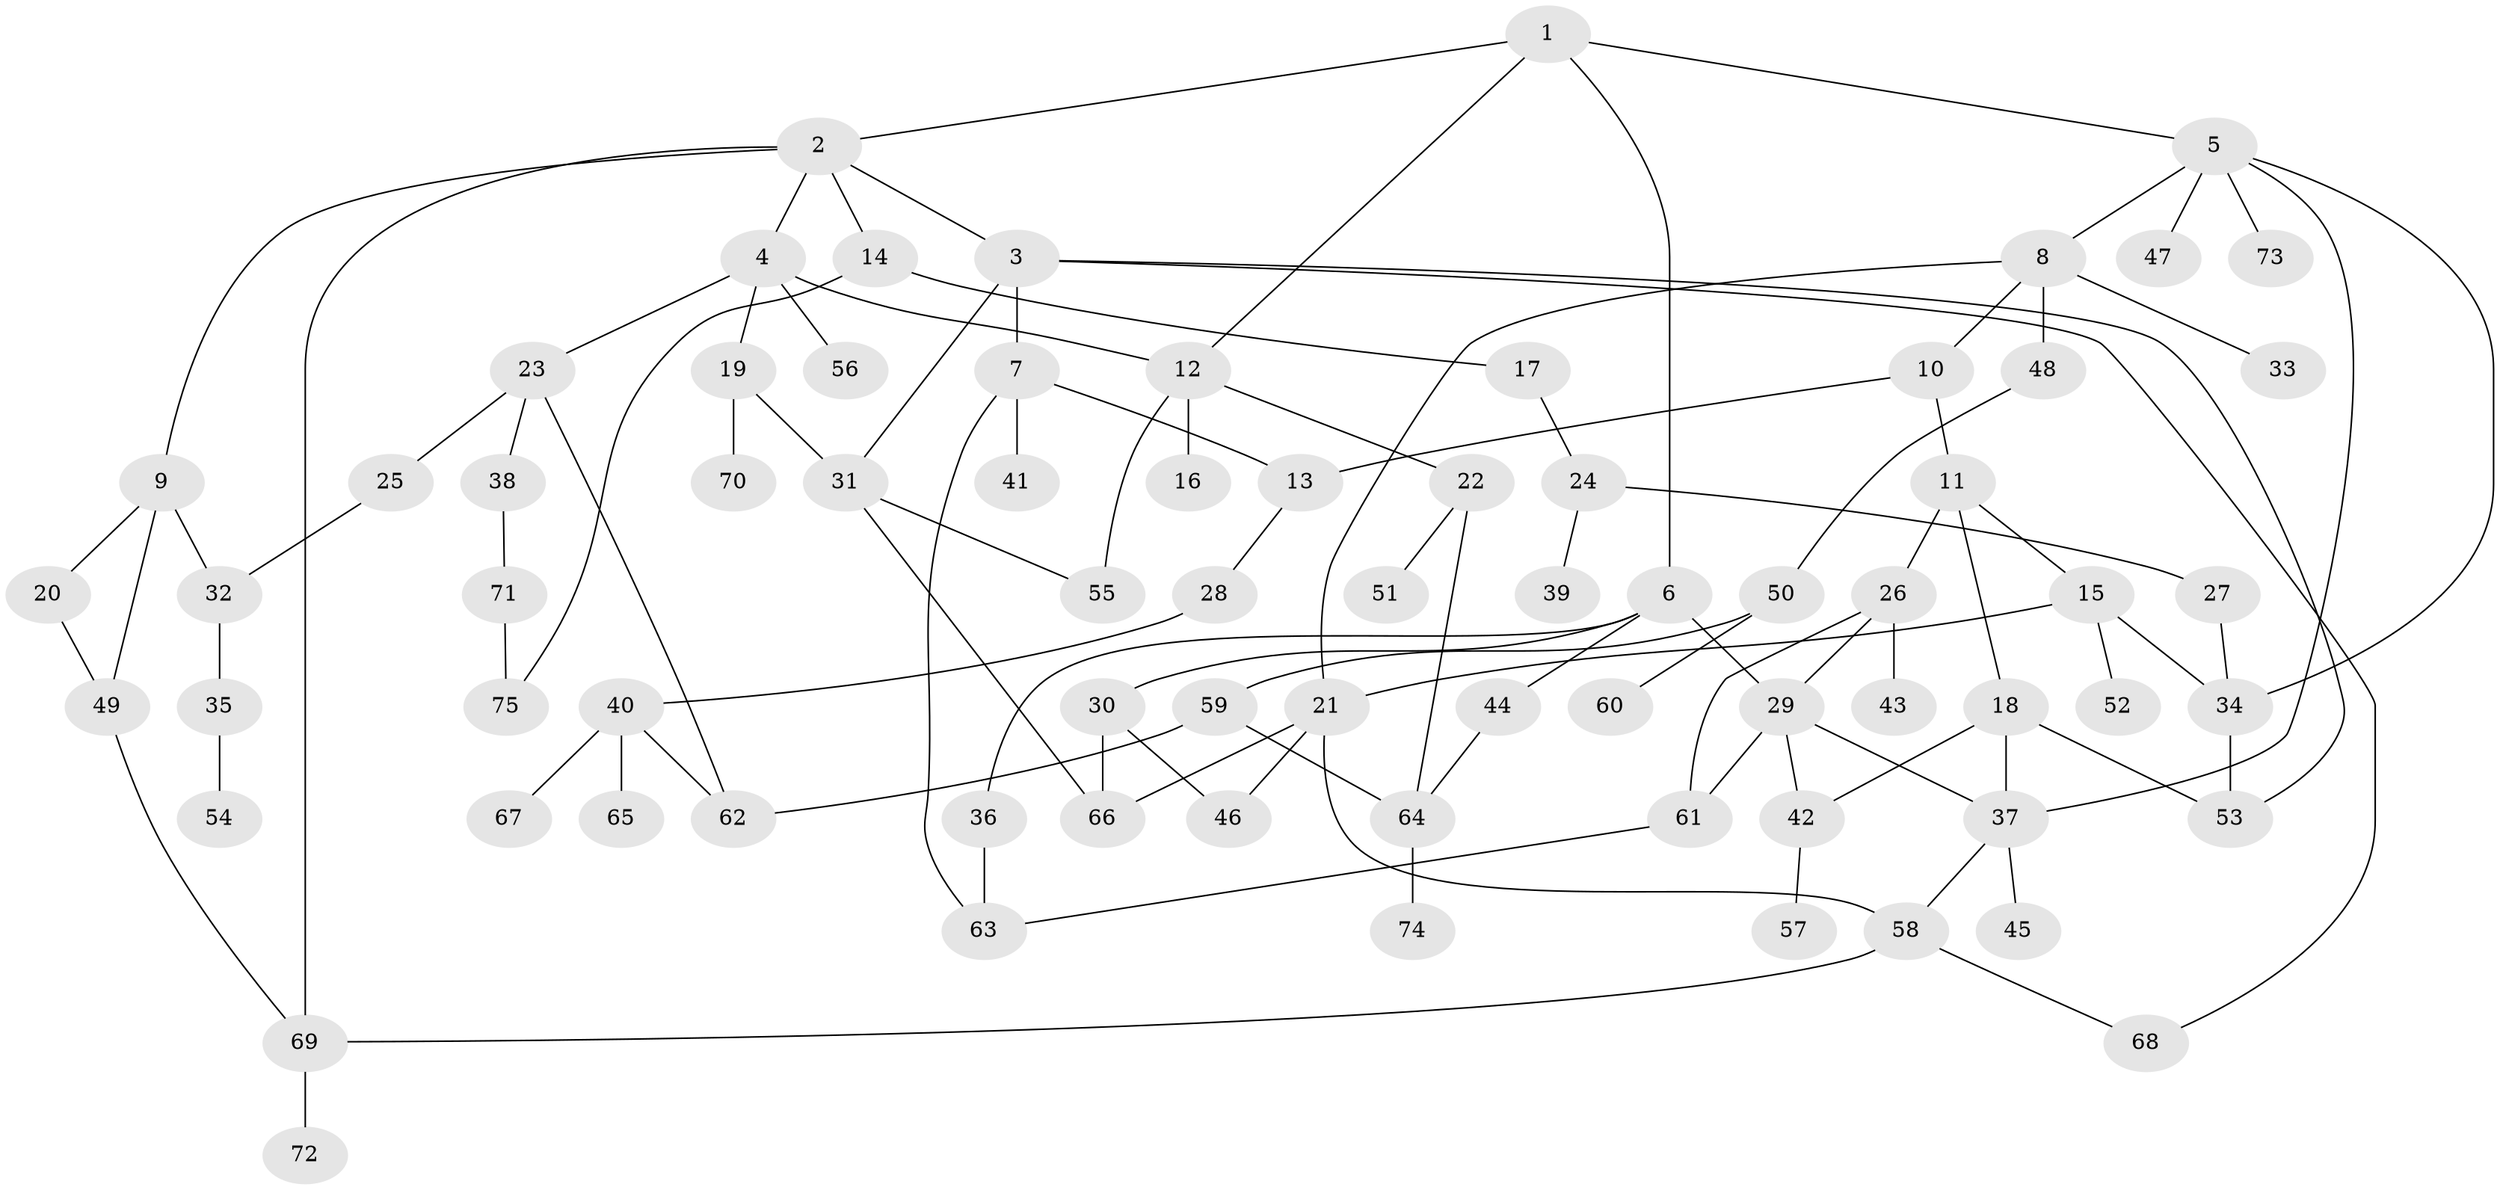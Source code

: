 // Generated by graph-tools (version 1.1) at 2025/42/03/09/25 04:42:56]
// undirected, 75 vertices, 104 edges
graph export_dot {
graph [start="1"]
  node [color=gray90,style=filled];
  1;
  2;
  3;
  4;
  5;
  6;
  7;
  8;
  9;
  10;
  11;
  12;
  13;
  14;
  15;
  16;
  17;
  18;
  19;
  20;
  21;
  22;
  23;
  24;
  25;
  26;
  27;
  28;
  29;
  30;
  31;
  32;
  33;
  34;
  35;
  36;
  37;
  38;
  39;
  40;
  41;
  42;
  43;
  44;
  45;
  46;
  47;
  48;
  49;
  50;
  51;
  52;
  53;
  54;
  55;
  56;
  57;
  58;
  59;
  60;
  61;
  62;
  63;
  64;
  65;
  66;
  67;
  68;
  69;
  70;
  71;
  72;
  73;
  74;
  75;
  1 -- 2;
  1 -- 5;
  1 -- 6;
  1 -- 12;
  2 -- 3;
  2 -- 4;
  2 -- 9;
  2 -- 14;
  2 -- 69;
  3 -- 7;
  3 -- 31;
  3 -- 53;
  3 -- 68;
  4 -- 12;
  4 -- 19;
  4 -- 23;
  4 -- 56;
  5 -- 8;
  5 -- 37;
  5 -- 47;
  5 -- 73;
  5 -- 34;
  6 -- 29;
  6 -- 30;
  6 -- 36;
  6 -- 44;
  7 -- 13;
  7 -- 41;
  7 -- 63;
  8 -- 10;
  8 -- 21;
  8 -- 33;
  8 -- 48;
  9 -- 20;
  9 -- 32;
  9 -- 49;
  10 -- 11;
  10 -- 13;
  11 -- 15;
  11 -- 18;
  11 -- 26;
  12 -- 16;
  12 -- 22;
  12 -- 55;
  13 -- 28;
  14 -- 17;
  14 -- 75;
  15 -- 34;
  15 -- 52;
  15 -- 21;
  17 -- 24;
  18 -- 53;
  18 -- 42;
  18 -- 37;
  19 -- 70;
  19 -- 31;
  20 -- 49;
  21 -- 46;
  21 -- 58;
  21 -- 66;
  22 -- 51;
  22 -- 64;
  23 -- 25;
  23 -- 38;
  23 -- 62;
  24 -- 27;
  24 -- 39;
  25 -- 32;
  26 -- 43;
  26 -- 61;
  26 -- 29;
  27 -- 34;
  28 -- 40;
  29 -- 42;
  29 -- 37;
  29 -- 61;
  30 -- 66;
  30 -- 46;
  31 -- 66;
  31 -- 55;
  32 -- 35;
  34 -- 53;
  35 -- 54;
  36 -- 63;
  37 -- 45;
  37 -- 58;
  38 -- 71;
  40 -- 65;
  40 -- 67;
  40 -- 62;
  42 -- 57;
  44 -- 64;
  48 -- 50;
  49 -- 69;
  50 -- 59;
  50 -- 60;
  58 -- 69;
  58 -- 68;
  59 -- 62;
  59 -- 64;
  61 -- 63;
  64 -- 74;
  69 -- 72;
  71 -- 75;
}
